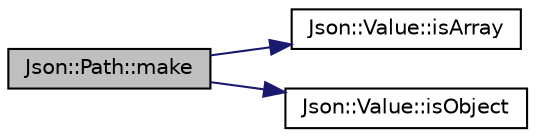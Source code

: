 digraph "Json::Path::make"
{
 // LATEX_PDF_SIZE
  edge [fontname="Helvetica",fontsize="10",labelfontname="Helvetica",labelfontsize="10"];
  node [fontname="Helvetica",fontsize="10",shape=record];
  rankdir="LR";
  Node1 [label="Json::Path::make",height=0.2,width=0.4,color="black", fillcolor="grey75", style="filled", fontcolor="black",tooltip=" "];
  Node1 -> Node2 [color="midnightblue",fontsize="10",style="solid",fontname="Helvetica"];
  Node2 [label="Json::Value::isArray",height=0.2,width=0.4,color="black", fillcolor="white", style="filled",URL="$class_json_1_1_value.html#a1627eb9d6568d6d0252fa8bb711c0a59",tooltip=" "];
  Node1 -> Node3 [color="midnightblue",fontsize="10",style="solid",fontname="Helvetica"];
  Node3 [label="Json::Value::isObject",height=0.2,width=0.4,color="black", fillcolor="white", style="filled",URL="$class_json_1_1_value.html#a8cf96c0f2a552051fcfc78ffee60e037",tooltip=" "];
}
